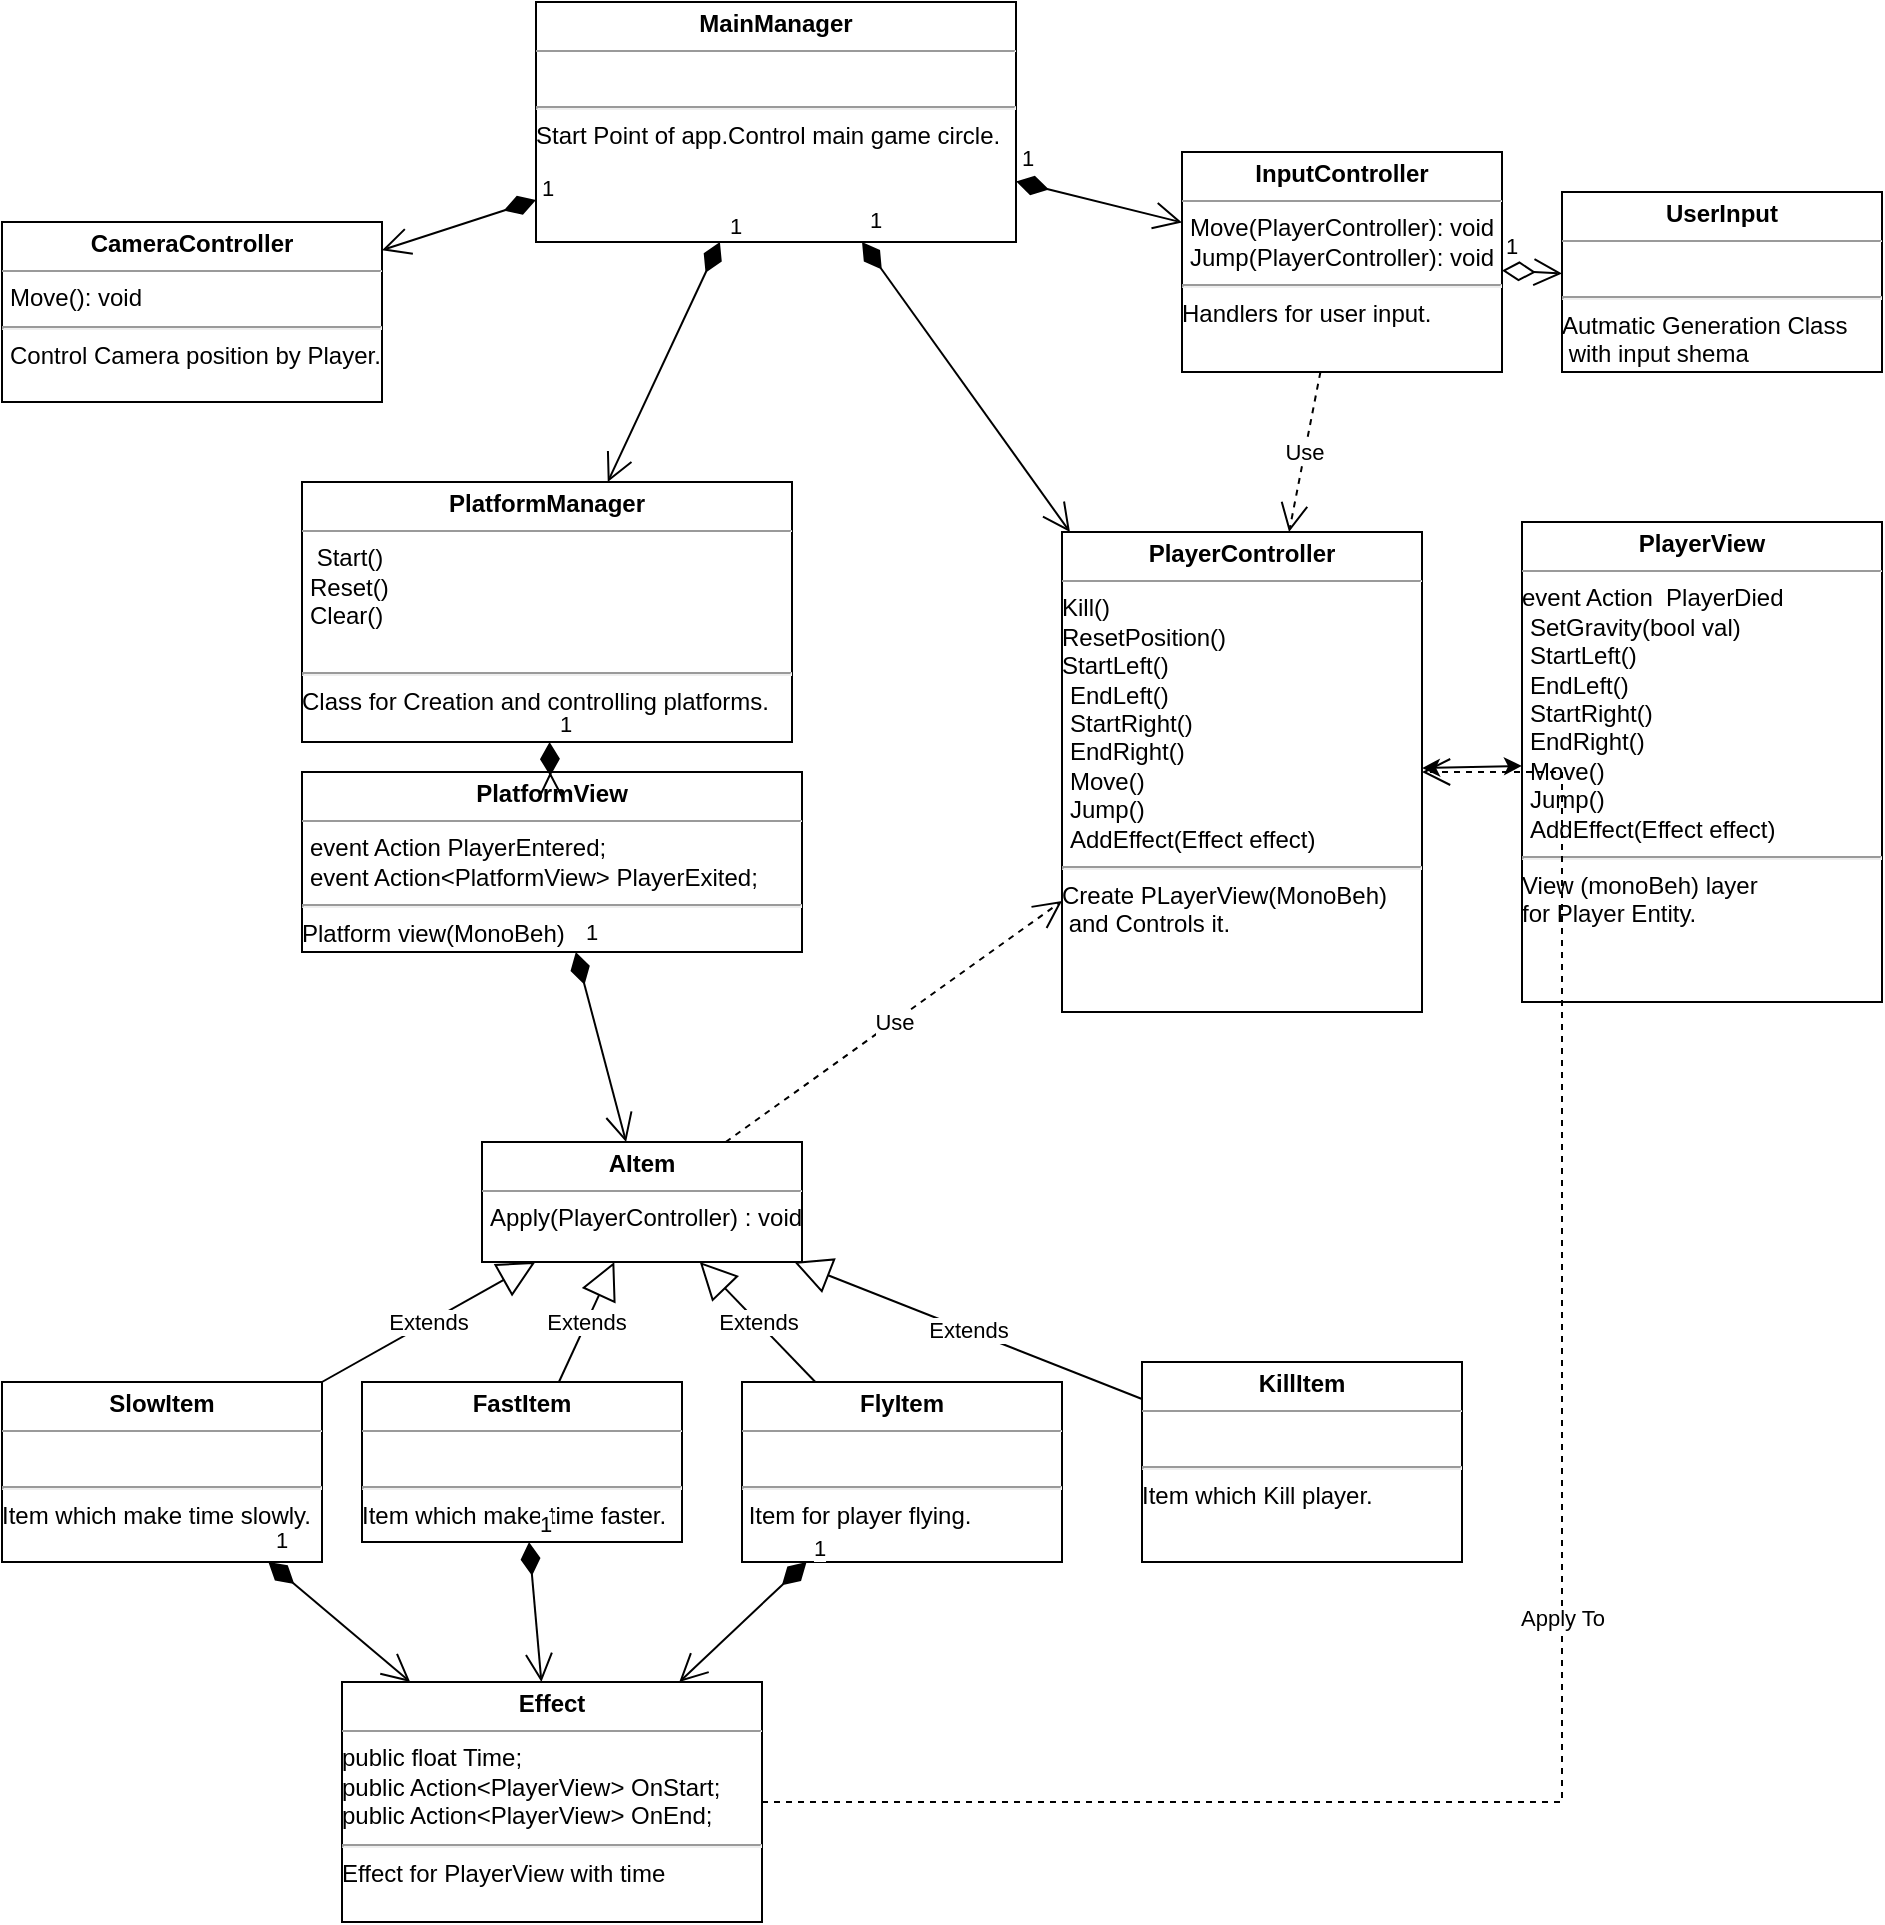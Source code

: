 <mxfile version="20.7.4" type="device"><diagram id="deRHnWgjDYL1qoOGTQdI" name="Страница 1"><mxGraphModel dx="1687" dy="984" grid="1" gridSize="10" guides="1" tooltips="1" connect="1" arrows="1" fold="1" page="1" pageScale="1" pageWidth="827" pageHeight="1169" math="0" shadow="0"><root><mxCell id="0"/><mxCell id="1" parent="0"/><mxCell id="BvtfwSL_ATP7YII256ey-2" value="&lt;p style=&quot;margin:0px;margin-top:4px;text-align:center;&quot;&gt;&lt;b&gt;MainManager&lt;/b&gt;&lt;/p&gt;&lt;hr size=&quot;1&quot;&gt;&lt;p style=&quot;margin:0px;margin-left:4px;&quot;&gt;&lt;/p&gt;&lt;p style=&quot;margin:0px;margin-left:4px;&quot;&gt;&amp;nbsp;&lt;/p&gt;&lt;hr&gt;Start Point of app.Control main game circle." style="verticalAlign=top;align=left;overflow=fill;fontSize=12;fontFamily=Helvetica;html=1;" parent="1" vertex="1"><mxGeometry x="587" y="200" width="240" height="120" as="geometry"/></mxCell><mxCell id="BvtfwSL_ATP7YII256ey-3" value="&lt;p style=&quot;margin:0px;margin-top:4px;text-align:center;&quot;&gt;&lt;b&gt;UserInput&lt;/b&gt;&lt;/p&gt;&lt;hr size=&quot;1&quot;&gt;&amp;nbsp;&lt;p style=&quot;margin:0px;margin-left:4px;&quot;&gt;&lt;/p&gt;&lt;hr&gt;Autmatic Generation Class&lt;br&gt;&amp;nbsp;with input shema" style="verticalAlign=top;align=left;overflow=fill;fontSize=12;fontFamily=Helvetica;html=1;" parent="1" vertex="1"><mxGeometry x="1100" y="295" width="160" height="90" as="geometry"/></mxCell><mxCell id="BvtfwSL_ATP7YII256ey-6" style="rounded=0;orthogonalLoop=1;jettySize=auto;html=1;startArrow=classic;startFill=1;" parent="1" source="BvtfwSL_ATP7YII256ey-4" target="BvtfwSL_ATP7YII256ey-5" edge="1"><mxGeometry relative="1" as="geometry"/></mxCell><mxCell id="BvtfwSL_ATP7YII256ey-4" value="&lt;p style=&quot;margin:0px;margin-top:4px;text-align:center;&quot;&gt;&lt;b&gt;PlayerController&lt;/b&gt;&lt;/p&gt;&lt;hr size=&quot;1&quot;&gt;Kill()&lt;br&gt;ResetPosition()&lt;br&gt;&lt;span style=&quot;background-color: initial;&quot;&gt;StartLeft()&amp;nbsp;&lt;/span&gt;&lt;br&gt;&lt;p style=&quot;border-color: var(--border-color); margin: 0px 0px 0px 4px;&quot;&gt;EndLeft()&lt;br style=&quot;border-color: var(--border-color);&quot;&gt;&lt;/p&gt;&lt;p style=&quot;border-color: var(--border-color); margin: 0px 0px 0px 4px;&quot;&gt;StartRight()&amp;nbsp;&lt;br style=&quot;border-color: var(--border-color);&quot;&gt;&lt;/p&gt;&lt;p style=&quot;border-color: var(--border-color); margin: 0px 0px 0px 4px;&quot;&gt;EndRight()&amp;nbsp;&lt;/p&gt;&lt;p style=&quot;border-color: var(--border-color); margin: 0px 0px 0px 4px;&quot;&gt;Move()&lt;br style=&quot;border-color: var(--border-color);&quot;&gt;&lt;/p&gt;&lt;p style=&quot;border-color: var(--border-color); margin: 0px 0px 0px 4px;&quot;&gt;Jump()&lt;/p&gt;&lt;p style=&quot;border-color: var(--border-color); margin: 0px 0px 0px 4px;&quot;&gt;AddEffect(Effect effect)&lt;br&gt;&lt;/p&gt;&lt;hr&gt;Create PLayerView(MonoBeh)&lt;br&gt;&amp;nbsp;and Controls it." style="verticalAlign=top;align=left;overflow=fill;fontSize=12;fontFamily=Helvetica;html=1;" parent="1" vertex="1"><mxGeometry x="850" y="465" width="180" height="240" as="geometry"/></mxCell><mxCell id="BvtfwSL_ATP7YII256ey-5" value="&lt;p style=&quot;margin:0px;margin-top:4px;text-align:center;&quot;&gt;&lt;b&gt;PlayerView&lt;/b&gt;&lt;/p&gt;&lt;hr size=&quot;1&quot;&gt;&lt;p style=&quot;margin:0px;margin-left:4px;&quot;&gt;&lt;/p&gt;&lt;p style=&quot;margin:0px;margin-left:4px;&quot;&gt;&lt;/p&gt;event Action&amp;nbsp; PlayerDied&lt;p style=&quot;margin:0px;margin-left:4px;&quot;&gt;SetGravity(bool val)&lt;/p&gt;&lt;p style=&quot;margin:0px;margin-left:4px;&quot;&gt;StartLeft()&amp;nbsp;&lt;br&gt;&lt;/p&gt;&lt;p style=&quot;margin:0px;margin-left:4px;&quot;&gt;EndLeft()&lt;br&gt;&lt;/p&gt;&lt;p style=&quot;margin:0px;margin-left:4px;&quot;&gt;StartRight()&amp;nbsp;&lt;br&gt;&lt;/p&gt;&lt;p style=&quot;margin:0px;margin-left:4px;&quot;&gt;EndRight()&amp;nbsp;&lt;/p&gt;&lt;p style=&quot;margin:0px;margin-left:4px;&quot;&gt;Move()&lt;br&gt;&lt;/p&gt;&lt;p style=&quot;margin:0px;margin-left:4px;&quot;&gt;Jump()&lt;/p&gt;&lt;p style=&quot;margin:0px;margin-left:4px;&quot;&gt;AddEffect(Effect effect)&lt;br&gt;&lt;/p&gt;&lt;hr&gt;View (monoBeh) layer &lt;br&gt;for Player Entity." style="verticalAlign=top;align=left;overflow=fill;fontSize=12;fontFamily=Helvetica;html=1;" parent="1" vertex="1"><mxGeometry x="1080" y="460" width="180" height="240" as="geometry"/></mxCell><mxCell id="BvtfwSL_ATP7YII256ey-7" value="&lt;p style=&quot;margin:0px;margin-top:4px;text-align:center;&quot;&gt;&lt;b&gt;PlatformManager&lt;/b&gt;&lt;/p&gt;&lt;hr size=&quot;1&quot;&gt;&lt;p style=&quot;margin:0px;margin-left:4px;&quot;&gt;&lt;/p&gt;&lt;p style=&quot;margin:0px;margin-left:4px;&quot;&gt;&amp;nbsp;Start()&lt;/p&gt;&lt;p style=&quot;margin:0px;margin-left:4px;&quot;&gt;Reset()&lt;br&gt;&lt;/p&gt;&lt;p style=&quot;margin:0px;margin-left:4px;&quot;&gt;Clear()&lt;br&gt;&lt;/p&gt;&lt;p style=&quot;margin:0px;margin-left:4px;&quot;&gt;&lt;br&gt;&lt;/p&gt;&lt;hr&gt;Class for Creation and controlling platforms." style="verticalAlign=top;align=left;overflow=fill;fontSize=12;fontFamily=Helvetica;html=1;" parent="1" vertex="1"><mxGeometry x="470" y="440" width="245" height="130" as="geometry"/></mxCell><mxCell id="BvtfwSL_ATP7YII256ey-8" value="&lt;p style=&quot;margin:0px;margin-top:4px;text-align:center;&quot;&gt;&lt;b&gt;PlatformView&lt;/b&gt;&lt;/p&gt;&lt;hr size=&quot;1&quot;&gt;&lt;p style=&quot;margin:0px;margin-left:4px;&quot;&gt;&lt;/p&gt;&lt;p style=&quot;margin:0px;margin-left:4px;&quot;&gt;&lt;span style=&quot;background-color: initial;&quot;&gt;event Action PlayerEntered;&lt;/span&gt;&lt;/p&gt;&lt;p style=&quot;margin:0px;margin-left:4px;&quot;&gt;event Action&amp;lt;PlatformView&amp;gt; PlayerExited;&lt;/p&gt;&lt;hr&gt;Platform view(MonoBeh)" style="verticalAlign=top;align=left;overflow=fill;fontSize=12;fontFamily=Helvetica;html=1;" parent="1" vertex="1"><mxGeometry x="470" y="585" width="250" height="90" as="geometry"/></mxCell><mxCell id="BvtfwSL_ATP7YII256ey-9" value="&lt;p style=&quot;margin:0px;margin-top:4px;text-align:center;&quot;&gt;&lt;b&gt;AItem&lt;/b&gt;&lt;/p&gt;&lt;hr size=&quot;1&quot;&gt;&lt;p style=&quot;margin:0px;margin-left:4px;&quot;&gt;&lt;span style=&quot;background-color: initial;&quot;&gt;Apply(PlayerController) : void&lt;/span&gt;&lt;br&gt;&lt;/p&gt;" style="verticalAlign=top;align=left;overflow=fill;fontSize=12;fontFamily=Helvetica;html=1;" parent="1" vertex="1"><mxGeometry x="560" y="770" width="160" height="60" as="geometry"/></mxCell><mxCell id="BvtfwSL_ATP7YII256ey-10" value="&lt;p style=&quot;margin:0px;margin-top:4px;text-align:center;&quot;&gt;&lt;b&gt;SlowItem&lt;/b&gt;&lt;/p&gt;&lt;hr size=&quot;1&quot;&gt;&lt;p style=&quot;margin:0px;margin-left:4px;&quot;&gt;&lt;/p&gt;&lt;p style=&quot;margin:0px;margin-left:4px;&quot;&gt;&amp;nbsp;&lt;/p&gt;&lt;hr&gt;Item which make time slowly." style="verticalAlign=top;align=left;overflow=fill;fontSize=12;fontFamily=Helvetica;html=1;" parent="1" vertex="1"><mxGeometry x="320" y="890" width="160" height="90" as="geometry"/></mxCell><mxCell id="BvtfwSL_ATP7YII256ey-11" value="&lt;p style=&quot;margin:0px;margin-top:4px;text-align:center;&quot;&gt;&lt;b&gt;FastItem&lt;/b&gt;&lt;/p&gt;&lt;hr size=&quot;1&quot;&gt;&lt;p style=&quot;margin:0px;margin-left:4px;&quot;&gt;&lt;/p&gt;&lt;p style=&quot;margin:0px;margin-left:4px;&quot;&gt;&amp;nbsp;&lt;/p&gt;&lt;hr&gt;Item which make time faster." style="verticalAlign=top;align=left;overflow=fill;fontSize=12;fontFamily=Helvetica;html=1;" parent="1" vertex="1"><mxGeometry x="500" y="890" width="160" height="80" as="geometry"/></mxCell><mxCell id="BvtfwSL_ATP7YII256ey-12" value="&lt;p style=&quot;margin:0px;margin-top:4px;text-align:center;&quot;&gt;&lt;b&gt;FlyItem&lt;/b&gt;&lt;/p&gt;&lt;hr size=&quot;1&quot;&gt;&lt;p style=&quot;margin:0px;margin-left:4px;&quot;&gt;&lt;/p&gt;&lt;p style=&quot;margin:0px;margin-left:4px;&quot;&gt;&amp;nbsp;&lt;/p&gt;&lt;hr&gt;&amp;nbsp;Item for player flying." style="verticalAlign=top;align=left;overflow=fill;fontSize=12;fontFamily=Helvetica;html=1;" parent="1" vertex="1"><mxGeometry x="690" y="890" width="160" height="90" as="geometry"/></mxCell><mxCell id="BvtfwSL_ATP7YII256ey-13" value="Extends" style="endArrow=block;endSize=16;endFill=0;html=1;rounded=0;" parent="1" source="BvtfwSL_ATP7YII256ey-10" target="BvtfwSL_ATP7YII256ey-9" edge="1"><mxGeometry width="160" relative="1" as="geometry"><mxPoint x="410" y="830" as="sourcePoint"/><mxPoint x="570" y="830" as="targetPoint"/></mxGeometry></mxCell><mxCell id="BvtfwSL_ATP7YII256ey-14" value="Extends" style="endArrow=block;endSize=16;endFill=0;html=1;rounded=0;" parent="1" source="BvtfwSL_ATP7YII256ey-11" target="BvtfwSL_ATP7YII256ey-9" edge="1"><mxGeometry width="160" relative="1" as="geometry"><mxPoint x="505" y="900" as="sourcePoint"/><mxPoint x="545" y="860" as="targetPoint"/></mxGeometry></mxCell><mxCell id="BvtfwSL_ATP7YII256ey-15" value="Extends" style="endArrow=block;endSize=16;endFill=0;html=1;rounded=0;" parent="1" source="BvtfwSL_ATP7YII256ey-12" target="BvtfwSL_ATP7YII256ey-9" edge="1"><mxGeometry width="160" relative="1" as="geometry"><mxPoint x="635.769" y="900" as="sourcePoint"/><mxPoint x="614.231" y="860" as="targetPoint"/></mxGeometry></mxCell><mxCell id="BvtfwSL_ATP7YII256ey-19" value="&lt;p style=&quot;margin:0px;margin-top:4px;text-align:center;&quot;&gt;&lt;b&gt;InputController&lt;/b&gt;&lt;/p&gt;&lt;hr size=&quot;1&quot;&gt;&lt;p style=&quot;margin:0px;margin-left:4px;&quot;&gt;&lt;/p&gt;&lt;p style=&quot;margin:0px;margin-left:4px;&quot;&gt;Move(PlayerController): void&lt;/p&gt;&lt;p style=&quot;margin:0px;margin-left:4px;&quot;&gt;Jump(PlayerController): void&lt;/p&gt;&lt;hr&gt;Handlers for user input." style="verticalAlign=top;align=left;overflow=fill;fontSize=12;fontFamily=Helvetica;html=1;" parent="1" vertex="1"><mxGeometry x="910" y="275" width="160" height="110" as="geometry"/></mxCell><mxCell id="BvtfwSL_ATP7YII256ey-20" value="1" style="endArrow=open;html=1;endSize=12;startArrow=diamondThin;startSize=14;startFill=0;align=left;verticalAlign=bottom;rounded=0;" parent="1" source="BvtfwSL_ATP7YII256ey-19" target="BvtfwSL_ATP7YII256ey-3" edge="1"><mxGeometry x="-1" y="3" relative="1" as="geometry"><mxPoint x="380" y="144.66" as="sourcePoint"/><mxPoint x="540" y="144.66" as="targetPoint"/></mxGeometry></mxCell><mxCell id="BvtfwSL_ATP7YII256ey-21" value="1" style="endArrow=open;html=1;endSize=12;startArrow=diamondThin;startSize=14;startFill=1;align=left;verticalAlign=bottom;rounded=0;" parent="1" source="BvtfwSL_ATP7YII256ey-2" target="BvtfwSL_ATP7YII256ey-19" edge="1"><mxGeometry x="-1" y="3" relative="1" as="geometry"><mxPoint x="390" y="300" as="sourcePoint"/><mxPoint x="550" y="300" as="targetPoint"/></mxGeometry></mxCell><mxCell id="BvtfwSL_ATP7YII256ey-22" value="1" style="endArrow=open;html=1;endSize=12;startArrow=diamondThin;startSize=14;startFill=1;align=left;verticalAlign=bottom;rounded=0;" parent="1" source="BvtfwSL_ATP7YII256ey-2" target="BvtfwSL_ATP7YII256ey-7" edge="1"><mxGeometry x="-1" y="3" relative="1" as="geometry"><mxPoint x="580.0" y="560" as="sourcePoint"/><mxPoint x="600" y="500" as="targetPoint"/></mxGeometry></mxCell><mxCell id="BvtfwSL_ATP7YII256ey-23" value="1" style="endArrow=open;html=1;endSize=12;startArrow=diamondThin;startSize=14;startFill=1;align=left;verticalAlign=bottom;rounded=0;" parent="1" source="BvtfwSL_ATP7YII256ey-2" target="BvtfwSL_ATP7YII256ey-4" edge="1"><mxGeometry x="-1" y="3" relative="1" as="geometry"><mxPoint x="610" y="423.4" as="sourcePoint"/><mxPoint x="520.0" y="466.6" as="targetPoint"/></mxGeometry></mxCell><mxCell id="BvtfwSL_ATP7YII256ey-24" value="1" style="endArrow=open;html=1;endSize=12;startArrow=diamondThin;startSize=14;startFill=1;align=left;verticalAlign=bottom;rounded=0;" parent="1" source="BvtfwSL_ATP7YII256ey-7" target="BvtfwSL_ATP7YII256ey-8" edge="1"><mxGeometry x="-1" y="3" relative="1" as="geometry"><mxPoint x="670" y="480" as="sourcePoint"/><mxPoint x="740.0" y="763.2" as="targetPoint"/></mxGeometry></mxCell><mxCell id="BvtfwSL_ATP7YII256ey-25" value="1" style="endArrow=open;html=1;endSize=12;startArrow=diamondThin;startSize=14;startFill=1;align=left;verticalAlign=bottom;rounded=0;" parent="1" source="BvtfwSL_ATP7YII256ey-8" target="BvtfwSL_ATP7YII256ey-9" edge="1"><mxGeometry x="-1" y="3" relative="1" as="geometry"><mxPoint x="830.472" y="710" as="sourcePoint"/><mxPoint x="739.996" y="760" as="targetPoint"/></mxGeometry></mxCell><mxCell id="BvtfwSL_ATP7YII256ey-26" value="Use" style="endArrow=open;endSize=12;dashed=1;html=1;rounded=0;" parent="1" source="BvtfwSL_ATP7YII256ey-19" target="BvtfwSL_ATP7YII256ey-4" edge="1"><mxGeometry width="160" relative="1" as="geometry"><mxPoint x="900" y="370" as="sourcePoint"/><mxPoint x="1060" y="370" as="targetPoint"/></mxGeometry></mxCell><mxCell id="BvtfwSL_ATP7YII256ey-27" value="Use" style="endArrow=open;endSize=12;dashed=1;html=1;rounded=0;" parent="1" source="BvtfwSL_ATP7YII256ey-9" target="BvtfwSL_ATP7YII256ey-4" edge="1"><mxGeometry width="160" relative="1" as="geometry"><mxPoint x="520" y="530" as="sourcePoint"/><mxPoint x="534" y="740" as="targetPoint"/></mxGeometry></mxCell><mxCell id="BvtfwSL_ATP7YII256ey-29" value="&lt;p style=&quot;margin:0px;margin-top:4px;text-align:center;&quot;&gt;&lt;b&gt;CameraController&lt;/b&gt;&lt;/p&gt;&lt;hr size=&quot;1&quot;&gt;&lt;p style=&quot;margin:0px;margin-left:4px;&quot;&gt;&lt;/p&gt;&lt;p style=&quot;margin:0px;margin-left:4px;&quot;&gt;Move(): void&lt;/p&gt;&lt;hr&gt;&lt;p style=&quot;margin:0px;margin-left:4px;&quot;&gt;Control Camera position by Player.&lt;br&gt;&lt;/p&gt;" style="verticalAlign=top;align=left;overflow=fill;fontSize=12;fontFamily=Helvetica;html=1;" parent="1" vertex="1"><mxGeometry x="320" y="310" width="190" height="90" as="geometry"/></mxCell><mxCell id="BvtfwSL_ATP7YII256ey-30" value="1" style="endArrow=open;html=1;endSize=12;startArrow=diamondThin;startSize=14;startFill=1;align=left;verticalAlign=bottom;rounded=0;" parent="1" source="BvtfwSL_ATP7YII256ey-2" target="BvtfwSL_ATP7YII256ey-29" edge="1"><mxGeometry x="-1" y="3" relative="1" as="geometry"><mxPoint x="732.353" y="340" as="sourcePoint"/><mxPoint x="817.059" y="250" as="targetPoint"/></mxGeometry></mxCell><mxCell id="JfYlrgGSGpiQF0RzLps8-1" value="&lt;p style=&quot;margin:0px;margin-top:4px;text-align:center;&quot;&gt;&lt;b&gt;Effect&lt;/b&gt;&lt;br&gt;&lt;/p&gt;&lt;hr size=&quot;1&quot;&gt;&lt;p style=&quot;margin:0px;margin-left:4px;&quot;&gt;&lt;/p&gt;&lt;p style=&quot;margin:0px;margin-left:4px;&quot;&gt;&lt;/p&gt;&lt;div&gt;public float Time;&lt;/div&gt;&lt;div&gt;public Action&amp;lt;PlayerView&amp;gt; OnStart;&lt;/div&gt;&lt;div&gt;public Action&amp;lt;PlayerView&amp;gt; OnEnd;&lt;/div&gt;&lt;hr&gt;Effect for PlayerView with time" style="verticalAlign=top;align=left;overflow=fill;fontSize=12;fontFamily=Helvetica;html=1;" parent="1" vertex="1"><mxGeometry x="490" y="1040" width="210" height="120" as="geometry"/></mxCell><mxCell id="JfYlrgGSGpiQF0RzLps8-2" value="1" style="endArrow=open;html=1;endSize=12;startArrow=diamondThin;startSize=14;startFill=1;align=left;verticalAlign=bottom;rounded=0;" parent="1" source="BvtfwSL_ATP7YII256ey-12" target="JfYlrgGSGpiQF0RzLps8-1" edge="1"><mxGeometry x="-1" y="3" relative="1" as="geometry"><mxPoint x="730" y="1000" as="sourcePoint"/><mxPoint x="630" y="1040" as="targetPoint"/></mxGeometry></mxCell><mxCell id="JfYlrgGSGpiQF0RzLps8-3" value="1" style="endArrow=open;html=1;endSize=12;startArrow=diamondThin;startSize=14;startFill=1;align=left;verticalAlign=bottom;rounded=0;" parent="1" source="BvtfwSL_ATP7YII256ey-10" target="JfYlrgGSGpiQF0RzLps8-1" edge="1"><mxGeometry x="-1" y="3" relative="1" as="geometry"><mxPoint x="840.182" y="940" as="sourcePoint"/><mxPoint x="911.455" y="1080" as="targetPoint"/></mxGeometry></mxCell><mxCell id="JfYlrgGSGpiQF0RzLps8-4" value="1" style="endArrow=open;html=1;endSize=12;startArrow=diamondThin;startSize=14;startFill=1;align=left;verticalAlign=bottom;rounded=0;" parent="1" source="BvtfwSL_ATP7YII256ey-11" target="JfYlrgGSGpiQF0RzLps8-1" edge="1"><mxGeometry x="-1" y="3" relative="1" as="geometry"><mxPoint x="850.182" y="950" as="sourcePoint"/><mxPoint x="921.455" y="1090" as="targetPoint"/></mxGeometry></mxCell><mxCell id="JfYlrgGSGpiQF0RzLps8-5" value="Apply To" style="endArrow=open;endSize=12;dashed=1;html=1;rounded=0;edgeStyle=orthogonalEdgeStyle;" parent="1" source="JfYlrgGSGpiQF0RzLps8-1" target="BvtfwSL_ATP7YII256ey-4" edge="1"><mxGeometry width="160" relative="1" as="geometry"><mxPoint x="880" y="1060" as="sourcePoint"/><mxPoint x="1040" y="1060" as="targetPoint"/><Array as="points"><mxPoint x="1100" y="1100"/></Array></mxGeometry></mxCell><mxCell id="JfYlrgGSGpiQF0RzLps8-6" value="&lt;p style=&quot;margin:0px;margin-top:4px;text-align:center;&quot;&gt;&lt;b&gt;KillItem&lt;/b&gt;&lt;br&gt;&lt;/p&gt;&lt;hr size=&quot;1&quot;&gt;&lt;p style=&quot;margin:0px;margin-left:4px;&quot;&gt;&lt;/p&gt;&lt;p style=&quot;margin:0px;margin-left:4px;&quot;&gt;&lt;br&gt;&lt;/p&gt;&lt;hr&gt;Item which Kill player." style="verticalAlign=top;align=left;overflow=fill;fontSize=12;fontFamily=Helvetica;html=1;" parent="1" vertex="1"><mxGeometry x="890" y="880" width="160" height="100" as="geometry"/></mxCell><mxCell id="JfYlrgGSGpiQF0RzLps8-7" value="Extends" style="endArrow=block;endSize=16;endFill=0;html=1;rounded=0;" parent="1" source="JfYlrgGSGpiQF0RzLps8-6" target="BvtfwSL_ATP7YII256ey-9" edge="1"><mxGeometry width="160" relative="1" as="geometry"><mxPoint x="797.273" y="900" as="sourcePoint"/><mxPoint x="699.091" y="840" as="targetPoint"/></mxGeometry></mxCell></root></mxGraphModel></diagram></mxfile>